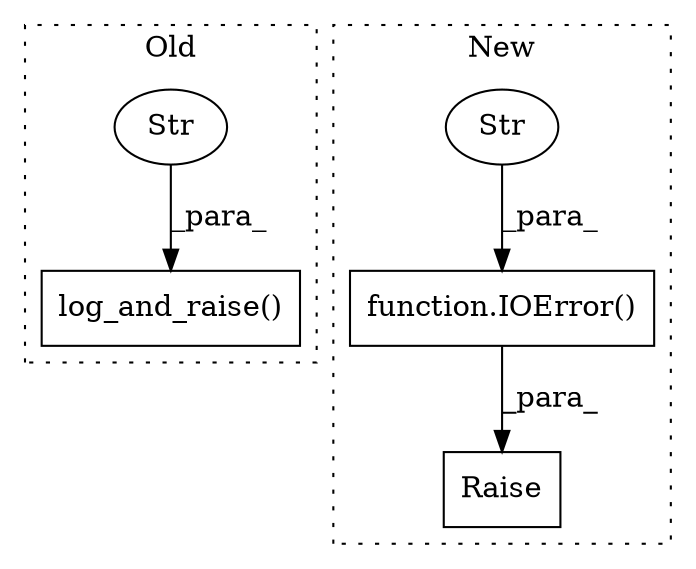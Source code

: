 digraph G {
subgraph cluster0 {
1 [label="log_and_raise()" a="75" s="4618,4700" l="27,1" shape="box"];
4 [label="Str" a="66" s="4658" l="33" shape="ellipse"];
label = "Old";
style="dotted";
}
subgraph cluster1 {
2 [label="function.IOError()" a="75" s="4396,4437" l="8,1" shape="box"];
3 [label="Str" a="66" s="4404" l="33" shape="ellipse"];
5 [label="Raise" a="91" s="4390" l="6" shape="box"];
label = "New";
style="dotted";
}
2 -> 5 [label="_para_"];
3 -> 2 [label="_para_"];
4 -> 1 [label="_para_"];
}